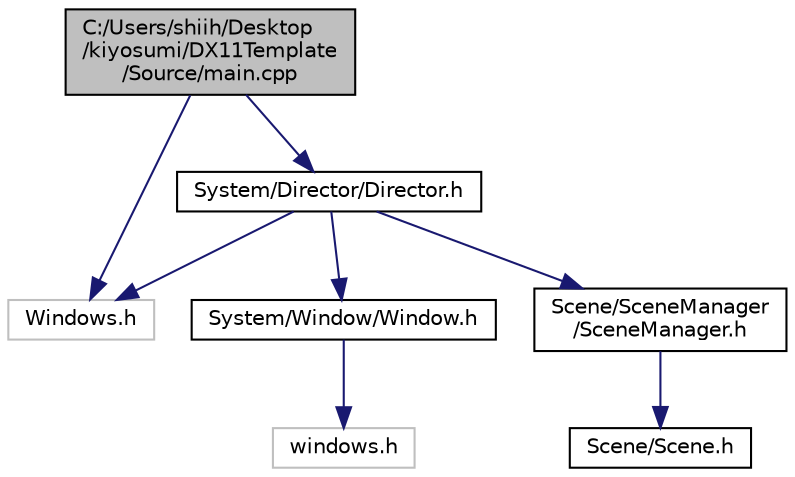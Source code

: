 digraph "C:/Users/shiih/Desktop/kiyosumi/DX11Template/Source/main.cpp"
{
 // LATEX_PDF_SIZE
  edge [fontname="Helvetica",fontsize="10",labelfontname="Helvetica",labelfontsize="10"];
  node [fontname="Helvetica",fontsize="10",shape=record];
  Node1 [label="C:/Users/shiih/Desktop\l/kiyosumi/DX11Template\l/Source/main.cpp",height=0.2,width=0.4,color="black", fillcolor="grey75", style="filled", fontcolor="black",tooltip="実行したときにここから始まる"];
  Node1 -> Node2 [color="midnightblue",fontsize="10",style="solid",fontname="Helvetica"];
  Node2 [label="Windows.h",height=0.2,width=0.4,color="grey75", fillcolor="white", style="filled",tooltip=" "];
  Node1 -> Node3 [color="midnightblue",fontsize="10",style="solid",fontname="Helvetica"];
  Node3 [label="System/Director/Director.h",height=0.2,width=0.4,color="black", fillcolor="white", style="filled",URL="$_director_8h.html",tooltip="プログラムの管理"];
  Node3 -> Node2 [color="midnightblue",fontsize="10",style="solid",fontname="Helvetica"];
  Node3 -> Node4 [color="midnightblue",fontsize="10",style="solid",fontname="Helvetica"];
  Node4 [label="System/Window/Window.h",height=0.2,width=0.4,color="black", fillcolor="white", style="filled",URL="$_window_8h.html",tooltip="Window生成,WndProc(CALLBACK関数)の管理"];
  Node4 -> Node5 [color="midnightblue",fontsize="10",style="solid",fontname="Helvetica"];
  Node5 [label="windows.h",height=0.2,width=0.4,color="grey75", fillcolor="white", style="filled",tooltip=" "];
  Node3 -> Node6 [color="midnightblue",fontsize="10",style="solid",fontname="Helvetica"];
  Node6 [label="Scene/SceneManager\l/SceneManager.h",height=0.2,width=0.4,color="black", fillcolor="white", style="filled",URL="$_scene_manager_8h.html",tooltip="シーンを管理する"];
  Node6 -> Node7 [color="midnightblue",fontsize="10",style="solid",fontname="Helvetica"];
  Node7 [label="Scene/Scene.h",height=0.2,width=0.4,color="black", fillcolor="white", style="filled",URL="$_scene_8h.html",tooltip="シーンの親"];
}
